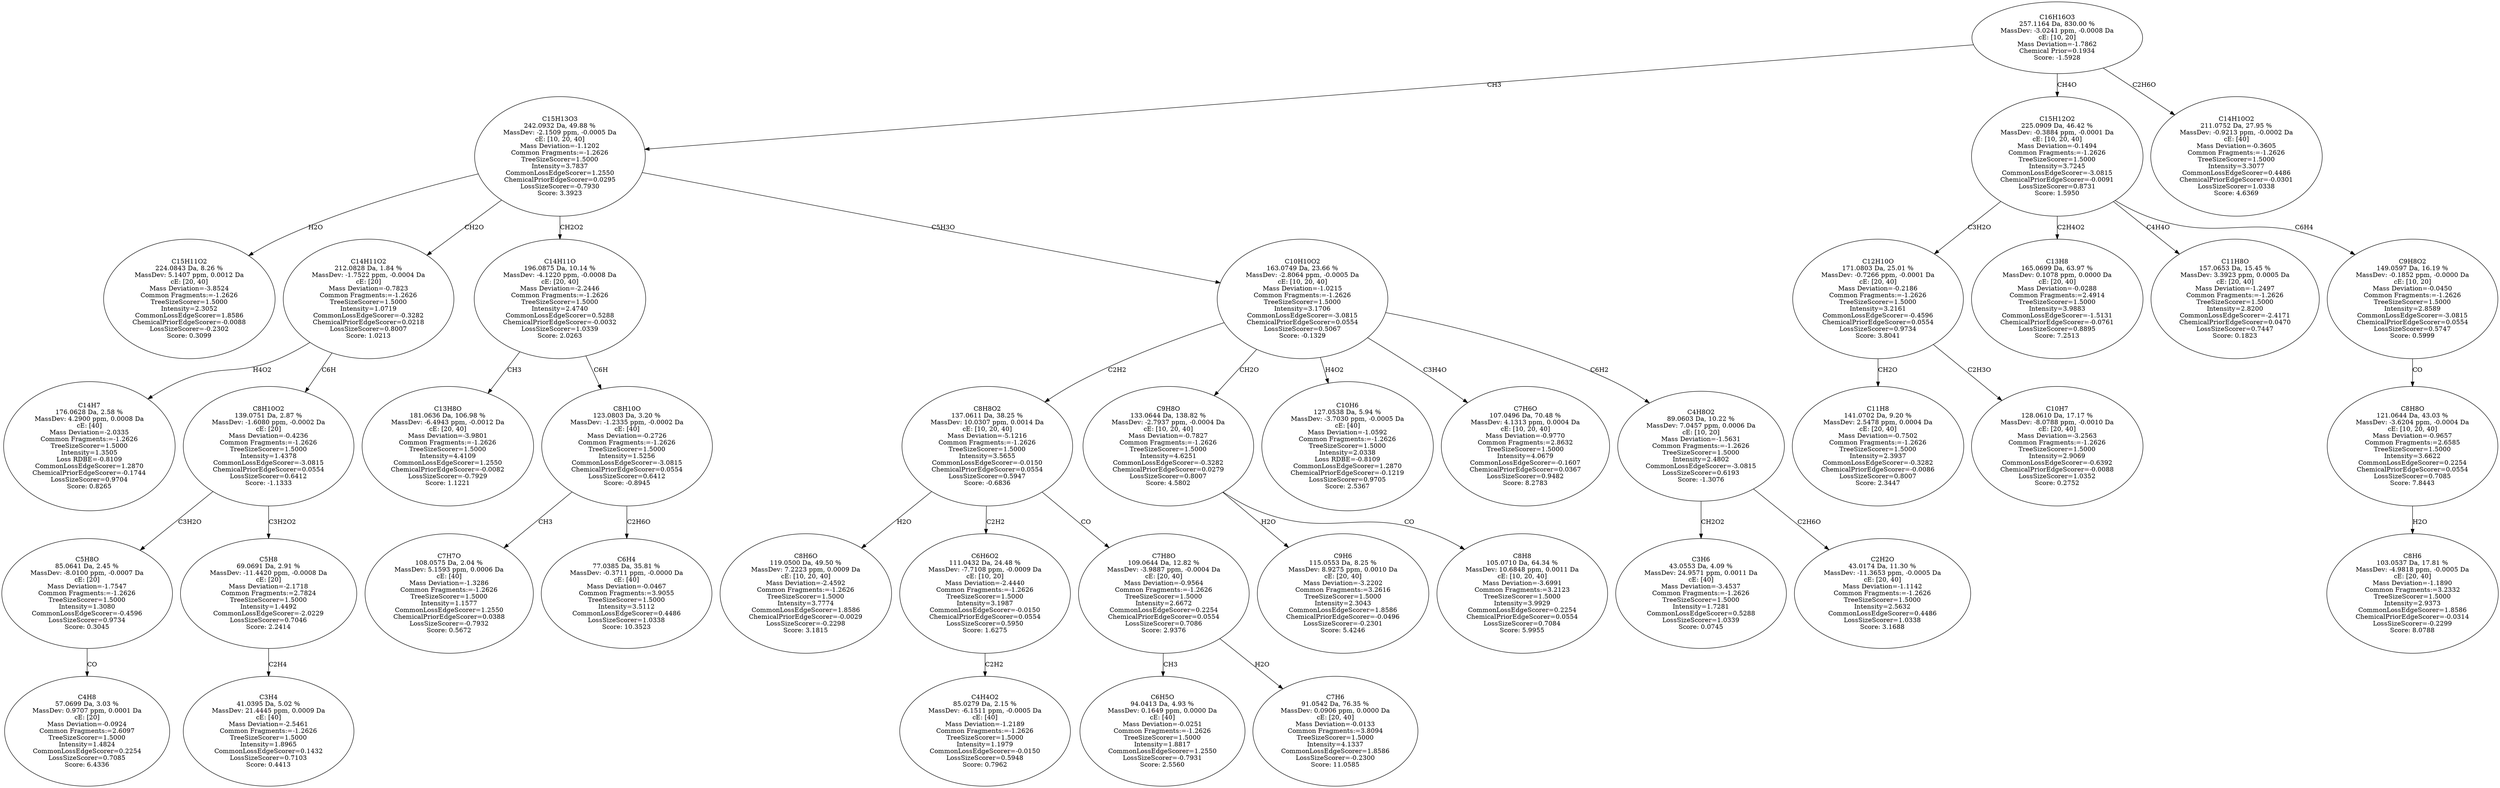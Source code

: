 strict digraph {
v1 [label="C15H11O2\n224.0843 Da, 8.26 %\nMassDev: 5.1407 ppm, 0.0012 Da\ncE: [20, 40]\nMass Deviation=-3.8524\nCommon Fragments:=-1.2626\nTreeSizeScorer=1.5000\nIntensity=2.3052\nCommonLossEdgeScorer=1.8586\nChemicalPriorEdgeScorer=-0.0088\nLossSizeScorer=-0.2302\nScore: 0.3099"];
v2 [label="C14H7\n176.0628 Da, 2.58 %\nMassDev: 4.2900 ppm, 0.0008 Da\ncE: [40]\nMass Deviation=-2.0335\nCommon Fragments:=-1.2626\nTreeSizeScorer=1.5000\nIntensity=1.3505\nLoss RDBE=-0.8109\nCommonLossEdgeScorer=1.2870\nChemicalPriorEdgeScorer=-0.1744\nLossSizeScorer=0.9704\nScore: 0.8265"];
v3 [label="C4H8\n57.0699 Da, 3.03 %\nMassDev: 0.9707 ppm, 0.0001 Da\ncE: [20]\nMass Deviation=-0.0924\nCommon Fragments:=2.6097\nTreeSizeScorer=1.5000\nIntensity=1.4824\nCommonLossEdgeScorer=0.2254\nLossSizeScorer=0.7085\nScore: 6.4336"];
v4 [label="C5H8O\n85.0641 Da, 2.45 %\nMassDev: -8.0100 ppm, -0.0007 Da\ncE: [20]\nMass Deviation=-1.7547\nCommon Fragments:=-1.2626\nTreeSizeScorer=1.5000\nIntensity=1.3080\nCommonLossEdgeScorer=-0.4596\nLossSizeScorer=0.9734\nScore: 0.3045"];
v5 [label="C3H4\n41.0395 Da, 5.02 %\nMassDev: 21.4445 ppm, 0.0009 Da\ncE: [40]\nMass Deviation=-2.5461\nCommon Fragments:=-1.2626\nTreeSizeScorer=1.5000\nIntensity=1.8965\nCommonLossEdgeScorer=0.1432\nLossSizeScorer=0.7103\nScore: 0.4413"];
v6 [label="C5H8\n69.0691 Da, 2.91 %\nMassDev: -11.4420 ppm, -0.0008 Da\ncE: [20]\nMass Deviation=-2.1718\nCommon Fragments:=2.7824\nTreeSizeScorer=1.5000\nIntensity=1.4492\nCommonLossEdgeScorer=-2.0229\nLossSizeScorer=0.7046\nScore: 2.2414"];
v7 [label="C8H10O2\n139.0751 Da, 2.87 %\nMassDev: -1.6080 ppm, -0.0002 Da\ncE: [20]\nMass Deviation=-0.4236\nCommon Fragments:=-1.2626\nTreeSizeScorer=1.5000\nIntensity=1.4378\nCommonLossEdgeScorer=-3.0815\nChemicalPriorEdgeScorer=0.0554\nLossSizeScorer=0.6412\nScore: -1.1333"];
v8 [label="C14H11O2\n212.0828 Da, 1.84 %\nMassDev: -1.7522 ppm, -0.0004 Da\ncE: [20]\nMass Deviation=-0.7823\nCommon Fragments:=-1.2626\nTreeSizeScorer=1.5000\nIntensity=1.0719\nCommonLossEdgeScorer=-0.3282\nChemicalPriorEdgeScorer=0.0218\nLossSizeScorer=0.8007\nScore: 1.0213"];
v9 [label="C13H8O\n181.0636 Da, 106.98 %\nMassDev: -6.4943 ppm, -0.0012 Da\ncE: [20, 40]\nMass Deviation=-3.9801\nCommon Fragments:=-1.2626\nTreeSizeScorer=1.5000\nIntensity=4.4109\nCommonLossEdgeScorer=1.2550\nChemicalPriorEdgeScorer=-0.0082\nLossSizeScorer=-0.7929\nScore: 1.1221"];
v10 [label="C7H7O\n108.0575 Da, 2.04 %\nMassDev: 5.1593 ppm, 0.0006 Da\ncE: [40]\nMass Deviation=-1.3286\nCommon Fragments:=-1.2626\nTreeSizeScorer=1.5000\nIntensity=1.1577\nCommonLossEdgeScorer=1.2550\nChemicalPriorEdgeScorer=0.0388\nLossSizeScorer=-0.7932\nScore: 0.5672"];
v11 [label="C6H4\n77.0385 Da, 35.81 %\nMassDev: -0.3711 ppm, -0.0000 Da\ncE: [40]\nMass Deviation=-0.0467\nCommon Fragments:=3.9055\nTreeSizeScorer=1.5000\nIntensity=3.5112\nCommonLossEdgeScorer=0.4486\nLossSizeScorer=1.0338\nScore: 10.3523"];
v12 [label="C8H10O\n123.0803 Da, 3.20 %\nMassDev: -1.2335 ppm, -0.0002 Da\ncE: [40]\nMass Deviation=-0.2726\nCommon Fragments:=-1.2626\nTreeSizeScorer=1.5000\nIntensity=1.5256\nCommonLossEdgeScorer=-3.0815\nChemicalPriorEdgeScorer=0.0554\nLossSizeScorer=0.6412\nScore: -0.8945"];
v13 [label="C14H11O\n196.0875 Da, 10.14 %\nMassDev: -4.1220 ppm, -0.0008 Da\ncE: [20, 40]\nMass Deviation=-2.2446\nCommon Fragments:=-1.2626\nTreeSizeScorer=1.5000\nIntensity=2.4740\nCommonLossEdgeScorer=0.5288\nChemicalPriorEdgeScorer=-0.0032\nLossSizeScorer=1.0339\nScore: 2.0263"];
v14 [label="C8H6O\n119.0500 Da, 49.50 %\nMassDev: 7.2223 ppm, 0.0009 Da\ncE: [10, 20, 40]\nMass Deviation=-2.4592\nCommon Fragments:=-1.2626\nTreeSizeScorer=1.5000\nIntensity=3.7774\nCommonLossEdgeScorer=1.8586\nChemicalPriorEdgeScorer=-0.0029\nLossSizeScorer=-0.2298\nScore: 3.1815"];
v15 [label="C4H4O2\n85.0279 Da, 2.15 %\nMassDev: -6.1511 ppm, -0.0005 Da\ncE: [40]\nMass Deviation=-1.2189\nCommon Fragments:=-1.2626\nTreeSizeScorer=1.5000\nIntensity=1.1979\nCommonLossEdgeScorer=-0.0150\nLossSizeScorer=0.5948\nScore: 0.7962"];
v16 [label="C6H6O2\n111.0432 Da, 24.48 %\nMassDev: -7.7108 ppm, -0.0009 Da\ncE: [10, 20]\nMass Deviation=-2.4440\nCommon Fragments:=-1.2626\nTreeSizeScorer=1.5000\nIntensity=3.1987\nCommonLossEdgeScorer=-0.0150\nChemicalPriorEdgeScorer=0.0554\nLossSizeScorer=0.5950\nScore: 1.6275"];
v17 [label="C6H5O\n94.0413 Da, 4.93 %\nMassDev: 0.1649 ppm, 0.0000 Da\ncE: [40]\nMass Deviation=-0.0251\nCommon Fragments:=-1.2626\nTreeSizeScorer=1.5000\nIntensity=1.8817\nCommonLossEdgeScorer=1.2550\nLossSizeScorer=-0.7931\nScore: 2.5560"];
v18 [label="C7H6\n91.0542 Da, 76.35 %\nMassDev: 0.0906 ppm, 0.0000 Da\ncE: [20, 40]\nMass Deviation=-0.0133\nCommon Fragments:=3.8094\nTreeSizeScorer=1.5000\nIntensity=4.1337\nCommonLossEdgeScorer=1.8586\nLossSizeScorer=-0.2300\nScore: 11.0585"];
v19 [label="C7H8O\n109.0644 Da, 12.82 %\nMassDev: -3.9887 ppm, -0.0004 Da\ncE: [20, 40]\nMass Deviation=-0.9564\nCommon Fragments:=-1.2626\nTreeSizeScorer=1.5000\nIntensity=2.6672\nCommonLossEdgeScorer=0.2254\nChemicalPriorEdgeScorer=0.0554\nLossSizeScorer=0.7086\nScore: 2.9376"];
v20 [label="C8H8O2\n137.0611 Da, 38.25 %\nMassDev: 10.0307 ppm, 0.0014 Da\ncE: [10, 20, 40]\nMass Deviation=-5.1216\nCommon Fragments:=-1.2626\nTreeSizeScorer=1.5000\nIntensity=3.5655\nCommonLossEdgeScorer=-0.0150\nChemicalPriorEdgeScorer=0.0554\nLossSizeScorer=0.5947\nScore: -0.6836"];
v21 [label="C9H6\n115.0553 Da, 8.25 %\nMassDev: 8.9275 ppm, 0.0010 Da\ncE: [20, 40]\nMass Deviation=-3.2202\nCommon Fragments:=3.2616\nTreeSizeScorer=1.5000\nIntensity=2.3043\nCommonLossEdgeScorer=1.8586\nChemicalPriorEdgeScorer=-0.0496\nLossSizeScorer=-0.2301\nScore: 5.4246"];
v22 [label="C8H8\n105.0710 Da, 64.34 %\nMassDev: 10.6848 ppm, 0.0011 Da\ncE: [10, 20, 40]\nMass Deviation=-3.6991\nCommon Fragments:=3.2123\nTreeSizeScorer=1.5000\nIntensity=3.9929\nCommonLossEdgeScorer=0.2254\nChemicalPriorEdgeScorer=0.0554\nLossSizeScorer=0.7084\nScore: 5.9955"];
v23 [label="C9H8O\n133.0644 Da, 138.82 %\nMassDev: -2.7937 ppm, -0.0004 Da\ncE: [10, 20, 40]\nMass Deviation=-0.7827\nCommon Fragments:=-1.2626\nTreeSizeScorer=1.5000\nIntensity=4.6251\nCommonLossEdgeScorer=-0.3282\nChemicalPriorEdgeScorer=0.0279\nLossSizeScorer=0.8007\nScore: 4.5802"];
v24 [label="C10H6\n127.0538 Da, 5.94 %\nMassDev: -3.7030 ppm, -0.0005 Da\ncE: [40]\nMass Deviation=-1.0592\nCommon Fragments:=-1.2626\nTreeSizeScorer=1.5000\nIntensity=2.0338\nLoss RDBE=-0.8109\nCommonLossEdgeScorer=1.2870\nChemicalPriorEdgeScorer=-0.1219\nLossSizeScorer=0.9705\nScore: 2.5367"];
v25 [label="C7H6O\n107.0496 Da, 70.48 %\nMassDev: 4.1313 ppm, 0.0004 Da\ncE: [10, 20, 40]\nMass Deviation=-0.9770\nCommon Fragments:=2.8632\nTreeSizeScorer=1.5000\nIntensity=4.0679\nCommonLossEdgeScorer=-0.1607\nChemicalPriorEdgeScorer=0.0367\nLossSizeScorer=0.9482\nScore: 8.2783"];
v26 [label="C3H6\n43.0553 Da, 4.09 %\nMassDev: 24.9571 ppm, 0.0011 Da\ncE: [40]\nMass Deviation=-3.4537\nCommon Fragments:=-1.2626\nTreeSizeScorer=1.5000\nIntensity=1.7281\nCommonLossEdgeScorer=0.5288\nLossSizeScorer=1.0339\nScore: 0.0745"];
v27 [label="C2H2O\n43.0174 Da, 11.30 %\nMassDev: -11.3653 ppm, -0.0005 Da\ncE: [20, 40]\nMass Deviation=-1.1142\nCommon Fragments:=-1.2626\nTreeSizeScorer=1.5000\nIntensity=2.5632\nCommonLossEdgeScorer=0.4486\nLossSizeScorer=1.0338\nScore: 3.1688"];
v28 [label="C4H8O2\n89.0603 Da, 10.22 %\nMassDev: 7.0457 ppm, 0.0006 Da\ncE: [10, 20]\nMass Deviation=-1.5631\nCommon Fragments:=-1.2626\nTreeSizeScorer=1.5000\nIntensity=2.4802\nCommonLossEdgeScorer=-3.0815\nLossSizeScorer=0.6193\nScore: -1.3076"];
v29 [label="C10H10O2\n163.0749 Da, 23.66 %\nMassDev: -2.8064 ppm, -0.0005 Da\ncE: [10, 20, 40]\nMass Deviation=-1.0215\nCommon Fragments:=-1.2626\nTreeSizeScorer=1.5000\nIntensity=3.1706\nCommonLossEdgeScorer=-3.0815\nChemicalPriorEdgeScorer=0.0554\nLossSizeScorer=0.5067\nScore: -0.1329"];
v30 [label="C15H13O3\n242.0932 Da, 49.88 %\nMassDev: -2.1509 ppm, -0.0005 Da\ncE: [10, 20, 40]\nMass Deviation=-1.1202\nCommon Fragments:=-1.2626\nTreeSizeScorer=1.5000\nIntensity=3.7837\nCommonLossEdgeScorer=1.2550\nChemicalPriorEdgeScorer=0.0295\nLossSizeScorer=-0.7930\nScore: 3.3923"];
v31 [label="C11H8\n141.0702 Da, 9.20 %\nMassDev: 2.5478 ppm, 0.0004 Da\ncE: [20, 40]\nMass Deviation=-0.7502\nCommon Fragments:=-1.2626\nTreeSizeScorer=1.5000\nIntensity=2.3937\nCommonLossEdgeScorer=-0.3282\nChemicalPriorEdgeScorer=-0.0086\nLossSizeScorer=0.8007\nScore: 2.3447"];
v32 [label="C10H7\n128.0610 Da, 17.17 %\nMassDev: -8.0788 ppm, -0.0010 Da\ncE: [20, 40]\nMass Deviation=-3.2563\nCommon Fragments:=-1.2626\nTreeSizeScorer=1.5000\nIntensity=2.9069\nCommonLossEdgeScorer=-0.6392\nChemicalPriorEdgeScorer=-0.0088\nLossSizeScorer=1.0352\nScore: 0.2752"];
v33 [label="C12H10O\n171.0803 Da, 25.01 %\nMassDev: -0.7266 ppm, -0.0001 Da\ncE: [20, 40]\nMass Deviation=-0.2186\nCommon Fragments:=-1.2626\nTreeSizeScorer=1.5000\nIntensity=3.2161\nCommonLossEdgeScorer=-0.4596\nChemicalPriorEdgeScorer=0.0554\nLossSizeScorer=0.9734\nScore: 3.8041"];
v34 [label="C13H8\n165.0699 Da, 63.97 %\nMassDev: 0.1078 ppm, 0.0000 Da\ncE: [20, 40]\nMass Deviation=-0.0288\nCommon Fragments:=2.4914\nTreeSizeScorer=1.5000\nIntensity=3.9883\nCommonLossEdgeScorer=-1.5131\nChemicalPriorEdgeScorer=-0.0761\nLossSizeScorer=0.8895\nScore: 7.2513"];
v35 [label="C11H8O\n157.0653 Da, 15.45 %\nMassDev: 3.3923 ppm, 0.0005 Da\ncE: [20, 40]\nMass Deviation=-1.2497\nCommon Fragments:=-1.2626\nTreeSizeScorer=1.5000\nIntensity=2.8200\nCommonLossEdgeScorer=-2.4171\nChemicalPriorEdgeScorer=0.0470\nLossSizeScorer=0.7447\nScore: 0.1823"];
v36 [label="C8H6\n103.0537 Da, 17.81 %\nMassDev: -4.9818 ppm, -0.0005 Da\ncE: [20, 40]\nMass Deviation=-1.1890\nCommon Fragments:=3.2332\nTreeSizeScorer=1.5000\nIntensity=2.9373\nCommonLossEdgeScorer=1.8586\nChemicalPriorEdgeScorer=-0.0314\nLossSizeScorer=-0.2299\nScore: 8.0788"];
v37 [label="C8H8O\n121.0644 Da, 43.03 %\nMassDev: -3.6204 ppm, -0.0004 Da\ncE: [10, 20, 40]\nMass Deviation=-0.9657\nCommon Fragments:=2.6585\nTreeSizeScorer=1.5000\nIntensity=3.6622\nCommonLossEdgeScorer=0.2254\nChemicalPriorEdgeScorer=0.0554\nLossSizeScorer=0.7085\nScore: 7.8443"];
v38 [label="C9H8O2\n149.0597 Da, 16.19 %\nMassDev: -0.1852 ppm, -0.0000 Da\ncE: [10, 20]\nMass Deviation=-0.0450\nCommon Fragments:=-1.2626\nTreeSizeScorer=1.5000\nIntensity=2.8589\nCommonLossEdgeScorer=-3.0815\nChemicalPriorEdgeScorer=0.0554\nLossSizeScorer=0.5747\nScore: 0.5999"];
v39 [label="C15H12O2\n225.0909 Da, 46.42 %\nMassDev: -0.3884 ppm, -0.0001 Da\ncE: [10, 20, 40]\nMass Deviation=-0.1494\nCommon Fragments:=-1.2626\nTreeSizeScorer=1.5000\nIntensity=3.7245\nCommonLossEdgeScorer=-3.0815\nChemicalPriorEdgeScorer=-0.0091\nLossSizeScorer=0.8731\nScore: 1.5950"];
v40 [label="C14H10O2\n211.0752 Da, 27.95 %\nMassDev: -0.9213 ppm, -0.0002 Da\ncE: [40]\nMass Deviation=-0.3605\nCommon Fragments:=-1.2626\nTreeSizeScorer=1.5000\nIntensity=3.3077\nCommonLossEdgeScorer=0.4486\nChemicalPriorEdgeScorer=-0.0301\nLossSizeScorer=1.0338\nScore: 4.6369"];
v41 [label="C16H16O3\n257.1164 Da, 830.00 %\nMassDev: -3.0241 ppm, -0.0008 Da\ncE: [10, 20]\nMass Deviation=-1.7862\nChemical Prior=0.1934\nScore: -1.5928"];
v30 -> v1 [label="H2O"];
v8 -> v2 [label="H4O2"];
v4 -> v3 [label="CO"];
v7 -> v4 [label="C3H2O"];
v6 -> v5 [label="C2H4"];
v7 -> v6 [label="C3H2O2"];
v8 -> v7 [label="C6H"];
v30 -> v8 [label="CH2O"];
v13 -> v9 [label="CH3"];
v12 -> v10 [label="CH3"];
v12 -> v11 [label="C2H6O"];
v13 -> v12 [label="C6H"];
v30 -> v13 [label="CH2O2"];
v20 -> v14 [label="H2O"];
v16 -> v15 [label="C2H2"];
v20 -> v16 [label="C2H2"];
v19 -> v17 [label="CH3"];
v19 -> v18 [label="H2O"];
v20 -> v19 [label="CO"];
v29 -> v20 [label="C2H2"];
v23 -> v21 [label="H2O"];
v23 -> v22 [label="CO"];
v29 -> v23 [label="CH2O"];
v29 -> v24 [label="H4O2"];
v29 -> v25 [label="C3H4O"];
v28 -> v26 [label="CH2O2"];
v28 -> v27 [label="C2H6O"];
v29 -> v28 [label="C6H2"];
v30 -> v29 [label="C5H3O"];
v41 -> v30 [label="CH3"];
v33 -> v31 [label="CH2O"];
v33 -> v32 [label="C2H3O"];
v39 -> v33 [label="C3H2O"];
v39 -> v34 [label="C2H4O2"];
v39 -> v35 [label="C4H4O"];
v37 -> v36 [label="H2O"];
v38 -> v37 [label="CO"];
v39 -> v38 [label="C6H4"];
v41 -> v39 [label="CH4O"];
v41 -> v40 [label="C2H6O"];
}